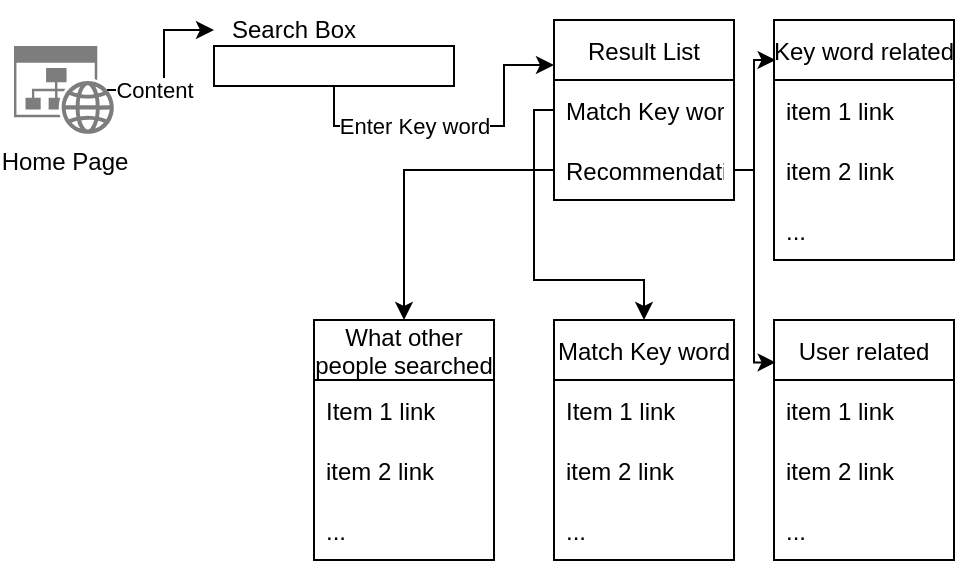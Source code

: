 <mxfile version="20.2.3" type="device"><diagram id="p90spBxf20TcaG5nueY-" name="Page-1"><mxGraphModel dx="1805" dy="704" grid="1" gridSize="10" guides="1" tooltips="1" connect="1" arrows="1" fold="1" page="1" pageScale="1" pageWidth="850" pageHeight="1100" math="0" shadow="0"><root><mxCell id="0"/><mxCell id="1" parent="0"/><mxCell id="9SIof9nk3kCPEKQqzofC-12" value="Content" style="edgeStyle=orthogonalEdgeStyle;rounded=0;orthogonalLoop=1;jettySize=auto;html=1;exitX=0.93;exitY=0.5;exitDx=0;exitDy=0;exitPerimeter=0;entryX=0;entryY=0.5;entryDx=0;entryDy=0;" parent="1" source="9SIof9nk3kCPEKQqzofC-6" target="9SIof9nk3kCPEKQqzofC-11" edge="1"><mxGeometry x="-0.437" relative="1" as="geometry"><mxPoint as="offset"/></mxGeometry></mxCell><mxCell id="9SIof9nk3kCPEKQqzofC-6" value="Home Page" style="sketch=0;aspect=fixed;pointerEvents=1;shadow=0;dashed=0;html=1;strokeColor=none;labelPosition=center;verticalLabelPosition=bottom;verticalAlign=top;align=center;shape=mxgraph.mscae.enterprise.website_generic;fillColor=#7D7D7D;" parent="1" vertex="1"><mxGeometry x="290" y="53" width="50" height="44" as="geometry"/></mxCell><mxCell id="9SIof9nk3kCPEKQqzofC-79" value="Enter Key word" style="edgeStyle=orthogonalEdgeStyle;rounded=0;orthogonalLoop=1;jettySize=auto;html=1;exitX=0.5;exitY=1;exitDx=0;exitDy=0;entryX=0;entryY=0.25;entryDx=0;entryDy=0;" parent="1" source="9SIof9nk3kCPEKQqzofC-10" target="9SIof9nk3kCPEKQqzofC-57" edge="1"><mxGeometry x="-0.252" relative="1" as="geometry"><mxPoint as="offset"/></mxGeometry></mxCell><mxCell id="9SIof9nk3kCPEKQqzofC-10" value="" style="rounded=0;whiteSpace=wrap;html=1;" parent="1" vertex="1"><mxGeometry x="390" y="53" width="120" height="20" as="geometry"/></mxCell><mxCell id="9SIof9nk3kCPEKQqzofC-11" value="Search Box" style="text;html=1;strokeColor=none;fillColor=none;align=center;verticalAlign=middle;whiteSpace=wrap;rounded=0;" parent="1" vertex="1"><mxGeometry x="390" y="30" width="80" height="30" as="geometry"/></mxCell><mxCell id="9SIof9nk3kCPEKQqzofC-57" value="Result List" style="swimlane;fontStyle=0;childLayout=stackLayout;horizontal=1;startSize=30;horizontalStack=0;resizeParent=1;resizeParentMax=0;resizeLast=0;collapsible=1;marginBottom=0;" parent="1" vertex="1"><mxGeometry x="560" y="40" width="90" height="90" as="geometry"/></mxCell><mxCell id="9SIof9nk3kCPEKQqzofC-58" value="Match Key word" style="text;strokeColor=none;fillColor=none;align=left;verticalAlign=middle;spacingLeft=4;spacingRight=4;overflow=hidden;points=[[0,0.5],[1,0.5]];portConstraint=eastwest;rotatable=0;" parent="9SIof9nk3kCPEKQqzofC-57" vertex="1"><mxGeometry y="30" width="90" height="30" as="geometry"/></mxCell><mxCell id="9SIof9nk3kCPEKQqzofC-59" value="Recommendation " style="text;strokeColor=none;fillColor=none;align=left;verticalAlign=middle;spacingLeft=4;spacingRight=4;overflow=hidden;points=[[0,0.5],[1,0.5]];portConstraint=eastwest;rotatable=0;" parent="9SIof9nk3kCPEKQqzofC-57" vertex="1"><mxGeometry y="60" width="90" height="30" as="geometry"/></mxCell><mxCell id="9SIof9nk3kCPEKQqzofC-61" value="Match Key word" style="swimlane;fontStyle=0;childLayout=stackLayout;horizontal=1;startSize=30;horizontalStack=0;resizeParent=1;resizeParentMax=0;resizeLast=0;collapsible=1;marginBottom=0;" parent="1" vertex="1"><mxGeometry x="560" y="190" width="90" height="120" as="geometry"/></mxCell><mxCell id="9SIof9nk3kCPEKQqzofC-62" value="Item 1 link" style="text;strokeColor=none;fillColor=none;align=left;verticalAlign=middle;spacingLeft=4;spacingRight=4;overflow=hidden;points=[[0,0.5],[1,0.5]];portConstraint=eastwest;rotatable=0;" parent="9SIof9nk3kCPEKQqzofC-61" vertex="1"><mxGeometry y="30" width="90" height="30" as="geometry"/></mxCell><mxCell id="9SIof9nk3kCPEKQqzofC-63" value="item 2 link" style="text;strokeColor=none;fillColor=none;align=left;verticalAlign=middle;spacingLeft=4;spacingRight=4;overflow=hidden;points=[[0,0.5],[1,0.5]];portConstraint=eastwest;rotatable=0;" parent="9SIof9nk3kCPEKQqzofC-61" vertex="1"><mxGeometry y="60" width="90" height="30" as="geometry"/></mxCell><mxCell id="9SIof9nk3kCPEKQqzofC-64" value="..." style="text;strokeColor=none;fillColor=none;align=left;verticalAlign=middle;spacingLeft=4;spacingRight=4;overflow=hidden;points=[[0,0.5],[1,0.5]];portConstraint=eastwest;rotatable=0;" parent="9SIof9nk3kCPEKQqzofC-61" vertex="1"><mxGeometry y="90" width="90" height="30" as="geometry"/></mxCell><mxCell id="9SIof9nk3kCPEKQqzofC-65" value="Key word related" style="swimlane;fontStyle=0;childLayout=stackLayout;horizontal=1;startSize=30;horizontalStack=0;resizeParent=1;resizeParentMax=0;resizeLast=0;collapsible=1;marginBottom=0;" parent="1" vertex="1"><mxGeometry x="670" y="40" width="90" height="120" as="geometry"/></mxCell><mxCell id="9SIof9nk3kCPEKQqzofC-66" value="item 1 link" style="text;strokeColor=none;fillColor=none;align=left;verticalAlign=middle;spacingLeft=4;spacingRight=4;overflow=hidden;points=[[0,0.5],[1,0.5]];portConstraint=eastwest;rotatable=0;" parent="9SIof9nk3kCPEKQqzofC-65" vertex="1"><mxGeometry y="30" width="90" height="30" as="geometry"/></mxCell><mxCell id="9SIof9nk3kCPEKQqzofC-67" value="item 2 link" style="text;strokeColor=none;fillColor=none;align=left;verticalAlign=middle;spacingLeft=4;spacingRight=4;overflow=hidden;points=[[0,0.5],[1,0.5]];portConstraint=eastwest;rotatable=0;" parent="9SIof9nk3kCPEKQqzofC-65" vertex="1"><mxGeometry y="60" width="90" height="30" as="geometry"/></mxCell><mxCell id="9SIof9nk3kCPEKQqzofC-68" value="..." style="text;strokeColor=none;fillColor=none;align=left;verticalAlign=middle;spacingLeft=4;spacingRight=4;overflow=hidden;points=[[0,0.5],[1,0.5]];portConstraint=eastwest;rotatable=0;" parent="9SIof9nk3kCPEKQqzofC-65" vertex="1"><mxGeometry y="90" width="90" height="30" as="geometry"/></mxCell><mxCell id="9SIof9nk3kCPEKQqzofC-69" style="edgeStyle=orthogonalEdgeStyle;rounded=0;orthogonalLoop=1;jettySize=auto;html=1;entryX=0.5;entryY=0;entryDx=0;entryDy=0;" parent="1" target="9SIof9nk3kCPEKQqzofC-61" edge="1"><mxGeometry relative="1" as="geometry"><mxPoint x="560" y="85" as="sourcePoint"/><Array as="points"><mxPoint x="550" y="85"/><mxPoint x="550" y="170"/><mxPoint x="605" y="170"/></Array></mxGeometry></mxCell><mxCell id="9SIof9nk3kCPEKQqzofC-70" style="edgeStyle=orthogonalEdgeStyle;rounded=0;orthogonalLoop=1;jettySize=auto;html=1;exitX=1;exitY=0.5;exitDx=0;exitDy=0;entryX=0.009;entryY=0.167;entryDx=0;entryDy=0;entryPerimeter=0;" parent="1" source="9SIof9nk3kCPEKQqzofC-59" target="9SIof9nk3kCPEKQqzofC-65" edge="1"><mxGeometry relative="1" as="geometry"><Array as="points"><mxPoint x="660" y="115"/><mxPoint x="660" y="60"/></Array></mxGeometry></mxCell><mxCell id="9SIof9nk3kCPEKQqzofC-71" value="User related" style="swimlane;fontStyle=0;childLayout=stackLayout;horizontal=1;startSize=30;horizontalStack=0;resizeParent=1;resizeParentMax=0;resizeLast=0;collapsible=1;marginBottom=0;" parent="1" vertex="1"><mxGeometry x="670" y="190" width="90" height="120" as="geometry"/></mxCell><mxCell id="9SIof9nk3kCPEKQqzofC-72" value="item 1 link" style="text;strokeColor=none;fillColor=none;align=left;verticalAlign=middle;spacingLeft=4;spacingRight=4;overflow=hidden;points=[[0,0.5],[1,0.5]];portConstraint=eastwest;rotatable=0;" parent="9SIof9nk3kCPEKQqzofC-71" vertex="1"><mxGeometry y="30" width="90" height="30" as="geometry"/></mxCell><mxCell id="9SIof9nk3kCPEKQqzofC-73" value="item 2 link" style="text;strokeColor=none;fillColor=none;align=left;verticalAlign=middle;spacingLeft=4;spacingRight=4;overflow=hidden;points=[[0,0.5],[1,0.5]];portConstraint=eastwest;rotatable=0;" parent="9SIof9nk3kCPEKQqzofC-71" vertex="1"><mxGeometry y="60" width="90" height="30" as="geometry"/></mxCell><mxCell id="9SIof9nk3kCPEKQqzofC-74" value="..." style="text;strokeColor=none;fillColor=none;align=left;verticalAlign=middle;spacingLeft=4;spacingRight=4;overflow=hidden;points=[[0,0.5],[1,0.5]];portConstraint=eastwest;rotatable=0;" parent="9SIof9nk3kCPEKQqzofC-71" vertex="1"><mxGeometry y="90" width="90" height="30" as="geometry"/></mxCell><mxCell id="9SIof9nk3kCPEKQqzofC-75" style="edgeStyle=orthogonalEdgeStyle;rounded=0;orthogonalLoop=1;jettySize=auto;html=1;exitX=1;exitY=0.5;exitDx=0;exitDy=0;entryX=0.009;entryY=0.177;entryDx=0;entryDy=0;entryPerimeter=0;" parent="1" source="9SIof9nk3kCPEKQqzofC-59" target="9SIof9nk3kCPEKQqzofC-71" edge="1"><mxGeometry relative="1" as="geometry"><Array as="points"><mxPoint x="660" y="115"/><mxPoint x="660" y="211"/></Array></mxGeometry></mxCell><mxCell id="IWq9DbMB4fz42fCP-IE1-2" value="What other &#10;people searched" style="swimlane;fontStyle=0;childLayout=stackLayout;horizontal=1;startSize=30;horizontalStack=0;resizeParent=1;resizeParentMax=0;resizeLast=0;collapsible=1;marginBottom=0;" vertex="1" parent="1"><mxGeometry x="440" y="190" width="90" height="120" as="geometry"/></mxCell><mxCell id="IWq9DbMB4fz42fCP-IE1-3" value="Item 1 link" style="text;strokeColor=none;fillColor=none;align=left;verticalAlign=middle;spacingLeft=4;spacingRight=4;overflow=hidden;points=[[0,0.5],[1,0.5]];portConstraint=eastwest;rotatable=0;" vertex="1" parent="IWq9DbMB4fz42fCP-IE1-2"><mxGeometry y="30" width="90" height="30" as="geometry"/></mxCell><mxCell id="IWq9DbMB4fz42fCP-IE1-4" value="item 2 link" style="text;strokeColor=none;fillColor=none;align=left;verticalAlign=middle;spacingLeft=4;spacingRight=4;overflow=hidden;points=[[0,0.5],[1,0.5]];portConstraint=eastwest;rotatable=0;" vertex="1" parent="IWq9DbMB4fz42fCP-IE1-2"><mxGeometry y="60" width="90" height="30" as="geometry"/></mxCell><mxCell id="IWq9DbMB4fz42fCP-IE1-5" value="..." style="text;strokeColor=none;fillColor=none;align=left;verticalAlign=middle;spacingLeft=4;spacingRight=4;overflow=hidden;points=[[0,0.5],[1,0.5]];portConstraint=eastwest;rotatable=0;" vertex="1" parent="IWq9DbMB4fz42fCP-IE1-2"><mxGeometry y="90" width="90" height="30" as="geometry"/></mxCell><mxCell id="IWq9DbMB4fz42fCP-IE1-7" style="edgeStyle=orthogonalEdgeStyle;rounded=0;orthogonalLoop=1;jettySize=auto;html=1;exitX=0;exitY=0.5;exitDx=0;exitDy=0;" edge="1" parent="1" source="9SIof9nk3kCPEKQqzofC-59" target="IWq9DbMB4fz42fCP-IE1-2"><mxGeometry relative="1" as="geometry"/></mxCell></root></mxGraphModel></diagram></mxfile>